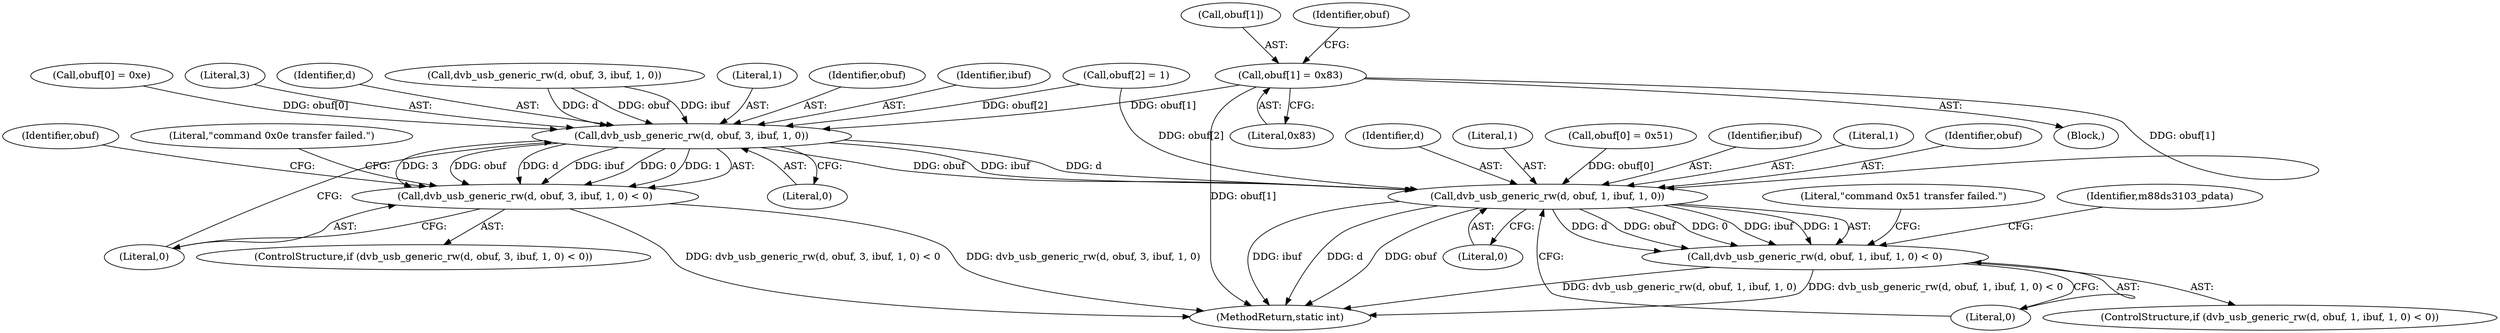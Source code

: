 digraph "0_linux_606142af57dad981b78707234cfbd15f9f7b7125_4@array" {
"1000203" [label="(Call,obuf[1] = 0x83)"];
"1000215" [label="(Call,dvb_usb_generic_rw(d, obuf, 3, ibuf, 1, 0))"];
"1000214" [label="(Call,dvb_usb_generic_rw(d, obuf, 3, ibuf, 1, 0) < 0)"];
"1000232" [label="(Call,dvb_usb_generic_rw(d, obuf, 1, ibuf, 1, 0))"];
"1000231" [label="(Call,dvb_usb_generic_rw(d, obuf, 1, ibuf, 1, 0) < 0)"];
"1000204" [label="(Call,obuf[1])"];
"1000238" [label="(Literal,0)"];
"1000234" [label="(Identifier,obuf)"];
"1000227" [label="(Identifier,obuf)"];
"1000214" [label="(Call,dvb_usb_generic_rw(d, obuf, 3, ibuf, 1, 0) < 0)"];
"1000219" [label="(Identifier,ibuf)"];
"1000198" [label="(Call,obuf[0] = 0xe)"];
"1000213" [label="(ControlStructure,if (dvb_usb_generic_rw(d, obuf, 3, ibuf, 1, 0) < 0))"];
"1000208" [label="(Call,obuf[2] = 1)"];
"1000224" [label="(Literal,\"command 0x0e transfer failed.\")"];
"1000233" [label="(Identifier,d)"];
"1000241" [label="(Literal,\"command 0x51 transfer failed.\")"];
"1000232" [label="(Call,dvb_usb_generic_rw(d, obuf, 1, ibuf, 1, 0))"];
"1000231" [label="(Call,dvb_usb_generic_rw(d, obuf, 1, ibuf, 1, 0) < 0)"];
"1000210" [label="(Identifier,obuf)"];
"1000541" [label="(MethodReturn,static int)"];
"1000218" [label="(Literal,3)"];
"1000216" [label="(Identifier,d)"];
"1000188" [label="(Call,dvb_usb_generic_rw(d, obuf, 3, ibuf, 1, 0))"];
"1000221" [label="(Literal,0)"];
"1000106" [label="(Block,)"];
"1000222" [label="(Literal,0)"];
"1000220" [label="(Literal,1)"];
"1000237" [label="(Literal,1)"];
"1000225" [label="(Call,obuf[0] = 0x51)"];
"1000230" [label="(ControlStructure,if (dvb_usb_generic_rw(d, obuf, 1, ibuf, 1, 0) < 0))"];
"1000215" [label="(Call,dvb_usb_generic_rw(d, obuf, 3, ibuf, 1, 0))"];
"1000236" [label="(Identifier,ibuf)"];
"1000244" [label="(Identifier,m88ds3103_pdata)"];
"1000203" [label="(Call,obuf[1] = 0x83)"];
"1000235" [label="(Literal,1)"];
"1000239" [label="(Literal,0)"];
"1000207" [label="(Literal,0x83)"];
"1000217" [label="(Identifier,obuf)"];
"1000203" -> "1000106"  [label="AST: "];
"1000203" -> "1000207"  [label="CFG: "];
"1000204" -> "1000203"  [label="AST: "];
"1000207" -> "1000203"  [label="AST: "];
"1000210" -> "1000203"  [label="CFG: "];
"1000203" -> "1000541"  [label="DDG: obuf[1]"];
"1000203" -> "1000215"  [label="DDG: obuf[1]"];
"1000203" -> "1000232"  [label="DDG: obuf[1]"];
"1000215" -> "1000214"  [label="AST: "];
"1000215" -> "1000221"  [label="CFG: "];
"1000216" -> "1000215"  [label="AST: "];
"1000217" -> "1000215"  [label="AST: "];
"1000218" -> "1000215"  [label="AST: "];
"1000219" -> "1000215"  [label="AST: "];
"1000220" -> "1000215"  [label="AST: "];
"1000221" -> "1000215"  [label="AST: "];
"1000222" -> "1000215"  [label="CFG: "];
"1000215" -> "1000214"  [label="DDG: 3"];
"1000215" -> "1000214"  [label="DDG: obuf"];
"1000215" -> "1000214"  [label="DDG: d"];
"1000215" -> "1000214"  [label="DDG: ibuf"];
"1000215" -> "1000214"  [label="DDG: 0"];
"1000215" -> "1000214"  [label="DDG: 1"];
"1000188" -> "1000215"  [label="DDG: d"];
"1000188" -> "1000215"  [label="DDG: obuf"];
"1000188" -> "1000215"  [label="DDG: ibuf"];
"1000208" -> "1000215"  [label="DDG: obuf[2]"];
"1000198" -> "1000215"  [label="DDG: obuf[0]"];
"1000215" -> "1000232"  [label="DDG: d"];
"1000215" -> "1000232"  [label="DDG: obuf"];
"1000215" -> "1000232"  [label="DDG: ibuf"];
"1000214" -> "1000213"  [label="AST: "];
"1000214" -> "1000222"  [label="CFG: "];
"1000222" -> "1000214"  [label="AST: "];
"1000224" -> "1000214"  [label="CFG: "];
"1000227" -> "1000214"  [label="CFG: "];
"1000214" -> "1000541"  [label="DDG: dvb_usb_generic_rw(d, obuf, 3, ibuf, 1, 0) < 0"];
"1000214" -> "1000541"  [label="DDG: dvb_usb_generic_rw(d, obuf, 3, ibuf, 1, 0)"];
"1000232" -> "1000231"  [label="AST: "];
"1000232" -> "1000238"  [label="CFG: "];
"1000233" -> "1000232"  [label="AST: "];
"1000234" -> "1000232"  [label="AST: "];
"1000235" -> "1000232"  [label="AST: "];
"1000236" -> "1000232"  [label="AST: "];
"1000237" -> "1000232"  [label="AST: "];
"1000238" -> "1000232"  [label="AST: "];
"1000239" -> "1000232"  [label="CFG: "];
"1000232" -> "1000541"  [label="DDG: ibuf"];
"1000232" -> "1000541"  [label="DDG: d"];
"1000232" -> "1000541"  [label="DDG: obuf"];
"1000232" -> "1000231"  [label="DDG: d"];
"1000232" -> "1000231"  [label="DDG: obuf"];
"1000232" -> "1000231"  [label="DDG: 0"];
"1000232" -> "1000231"  [label="DDG: ibuf"];
"1000232" -> "1000231"  [label="DDG: 1"];
"1000208" -> "1000232"  [label="DDG: obuf[2]"];
"1000225" -> "1000232"  [label="DDG: obuf[0]"];
"1000231" -> "1000230"  [label="AST: "];
"1000231" -> "1000239"  [label="CFG: "];
"1000239" -> "1000231"  [label="AST: "];
"1000241" -> "1000231"  [label="CFG: "];
"1000244" -> "1000231"  [label="CFG: "];
"1000231" -> "1000541"  [label="DDG: dvb_usb_generic_rw(d, obuf, 1, ibuf, 1, 0) < 0"];
"1000231" -> "1000541"  [label="DDG: dvb_usb_generic_rw(d, obuf, 1, ibuf, 1, 0)"];
}

